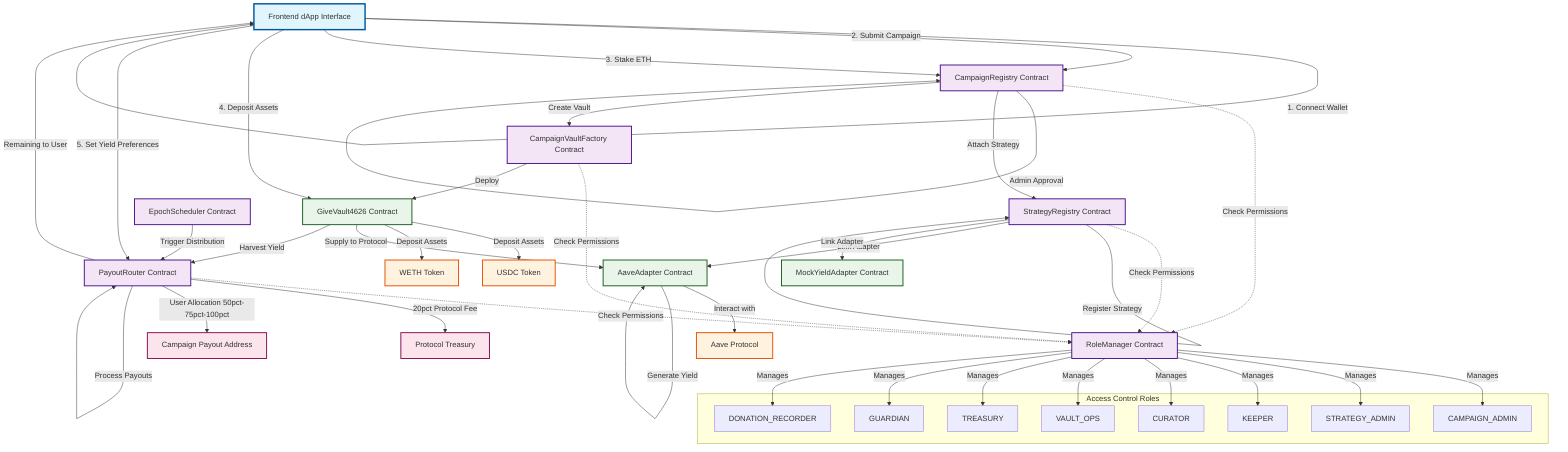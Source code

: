 graph TB
    %% User Interfaces
    UI[Frontend dApp Interface]
    
    %% Core Access Control
    RM[RoleManager Contract]
    
    %% Campaign Management Layer
    CR[CampaignRegistry Contract]
    SR[StrategyRegistry Contract]
    CVF[CampaignVaultFactory Contract]
    
    %% Vault & Strategy Layer  
    GV[GiveVault4626 Contract]
    AA[AaveAdapter Contract]
    MYA[MockYieldAdapter Contract]
    
    %% Payout & Distribution
    PR[PayoutRouter Contract]
    ES[EpochScheduler Contract]
    
    %% External Protocols
    AAVE[Aave Protocol]
    USDC[USDC Token]
    WETH[WETH Token]
    
    %% Treasury & Governance
    TREAS[Protocol Treasury]
    CAMP_PAYOUT[Campaign Payout Address]
    
    %% User Actions Flow
    UI -->|1. Connect Wallet| UI
    UI -->|2. Submit Campaign| CR
    UI -->|3. Stake ETH| CR
    UI -->|4. Deposit Assets| GV
    UI -->|5. Set Yield Preferences| PR
    
    %% Access Control Integration
    CR -.->|Check Permissions| RM
    SR -.->|Check Permissions| RM  
    PR -.->|Check Permissions| RM
    CVF -.->|Check Permissions| RM
    
    %% Campaign Lifecycle
    CR -->|Campaign Submitted| CR
    CR -->|Admin Approval| CR
    CR -->|Attach Strategy| SR
    CR -->|Create Vault| CVF
    CVF -->|Deploy| GV
    
    %% Strategy Management
    SR -->|Register Strategy| SR
    SR -->|Link Adapter| AA
    SR -->|Link Adapter| MYA
    
    %% Vault Operations
    GV -->|Deposit Assets| USDC
    GV -->|Deposit Assets| WETH
    GV -->|Supply to Protocol| AA
    AA -->|Interact with| AAVE
    
    %% Yield Generation & Distribution
    AA -->|Generate Yield| AA
    GV -->|Harvest Yield| PR
    PR -->|20pct Protocol Fee| TREAS
    PR -->|User Allocation 50pct-75pct-100pct| CAMP_PAYOUT
    PR -->|Remaining to User| UI
    
    %% Epoch Management
    ES -->|Trigger Distribution| PR
    PR -->|Process Payouts| PR
    
    %% Role Definitions
    subgraph "Access Control Roles"
        CADMIN[CAMPAIGN_ADMIN]
        SADMIN[STRATEGY_ADMIN] 
        KEEPER[KEEPER]
        CURATOR[CURATOR]
        VOPS[VAULT_OPS]
        TREASURY[TREASURY]
        GUARDIAN[GUARDIAN]
        RECORDER[DONATION_RECORDER]
    end
    
    RM -->|Manages| CADMIN
    RM -->|Manages| SADMIN
    RM -->|Manages| KEEPER
    RM -->|Manages| CURATOR
    RM -->|Manages| VOPS
    RM -->|Manages| TREASURY
    RM -->|Manages| GUARDIAN
    RM -->|Manages| RECORDER

    %% Styling
    classDef userInterface fill:#e1f5fe,stroke:#01579b,stroke-width:3px
    classDef coreContract fill:#f3e5f5,stroke:#4a148c,stroke-width:2px
    classDef yieldContract fill:#e8f5e8,stroke:#1b5e20,stroke-width:2px
    classDef externalProtocol fill:#fff3e0,stroke:#e65100,stroke-width:2px
    classDef treasury fill:#fce4ec,stroke:#880e4f,stroke-width:2px
    
    class UI userInterface
    class RM,CR,SR,CVF,PR,ES coreContract
    class GV,AA,MYA yieldContract
    class AAVE,USDC,WETH externalProtocol
    class TREAS,CAMP_PAYOUT treasury